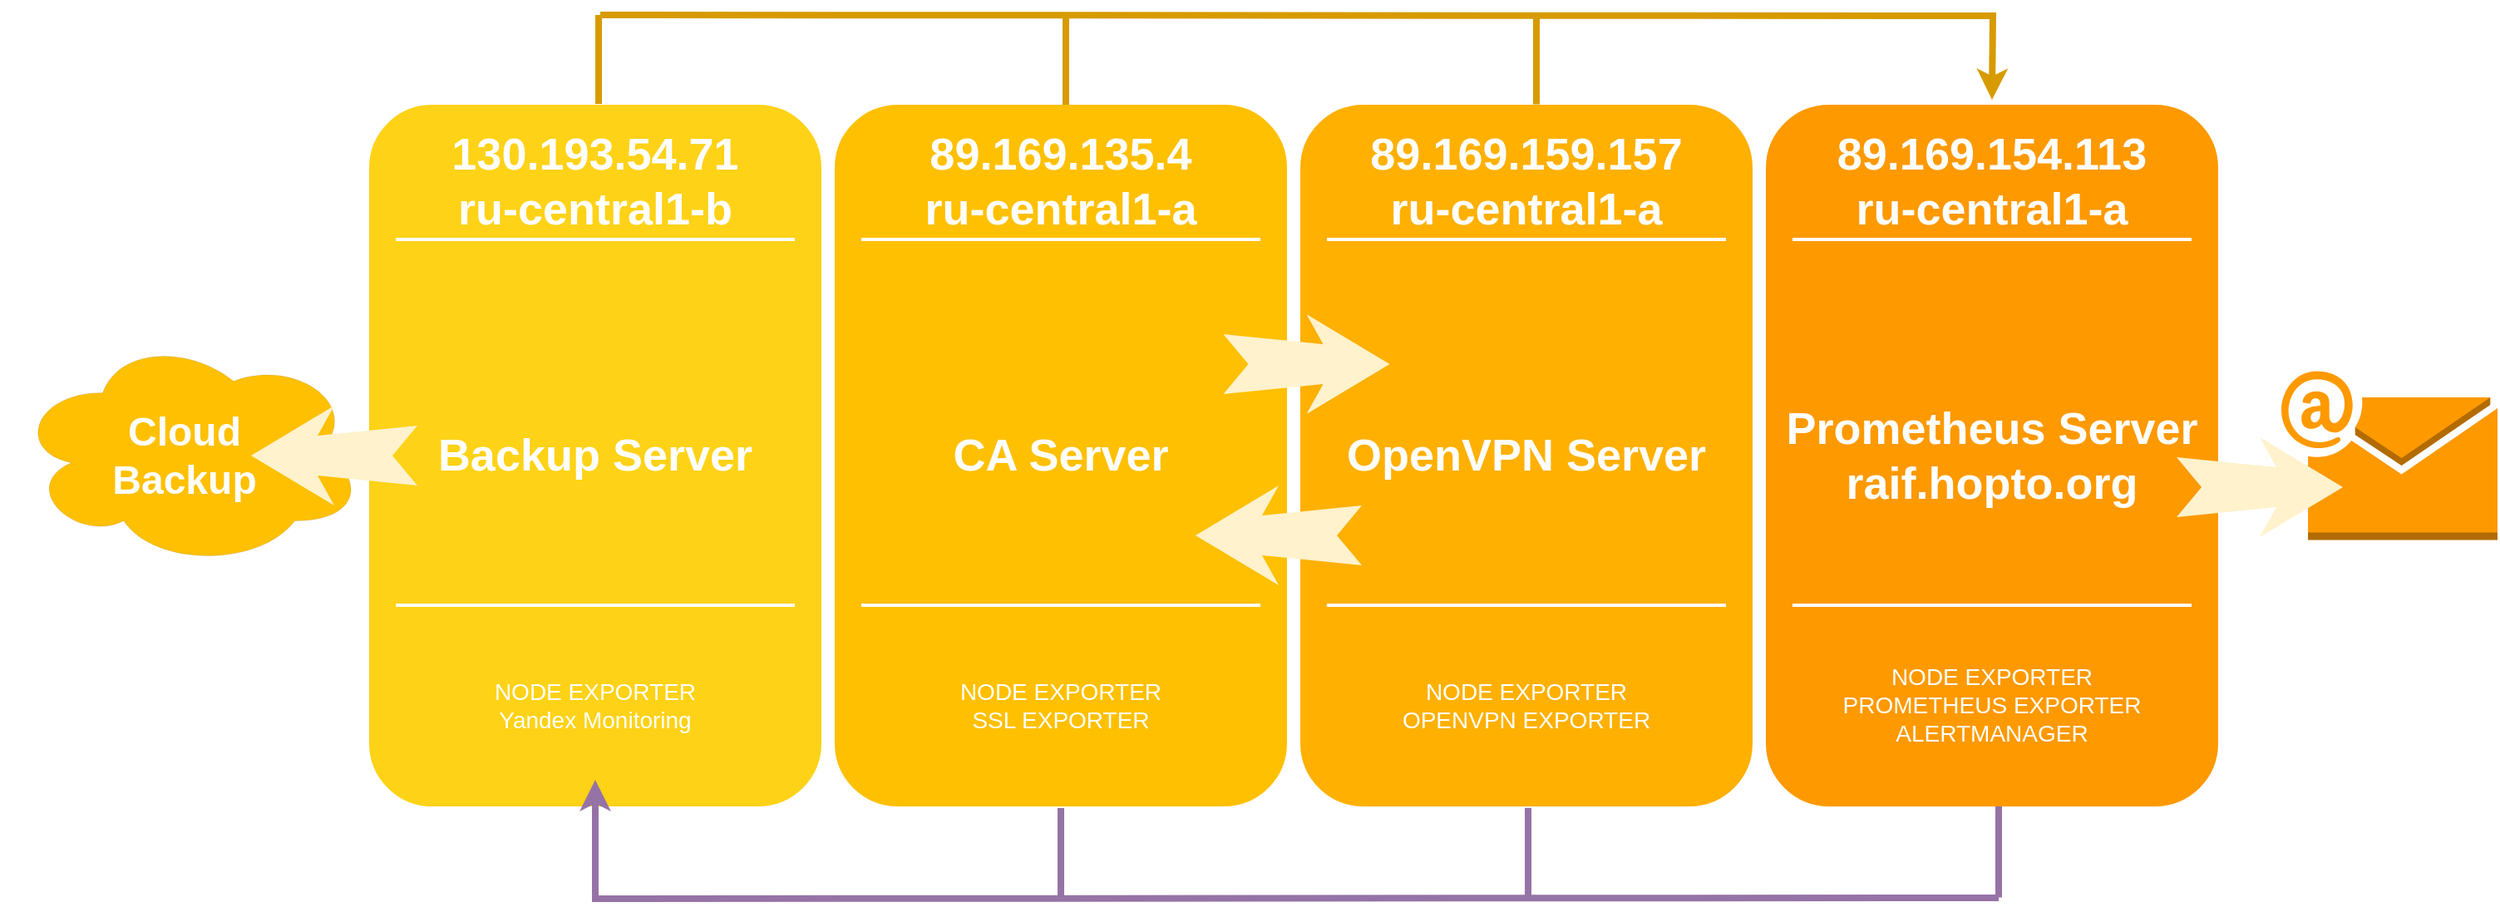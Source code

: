 <mxfile version="26.0.16">
  <diagram name="Page-1" id="12e1b939-464a-85fe-373e-61e167be1490">
    <mxGraphModel dx="1323" dy="687" grid="1" gridSize="10" guides="1" tooltips="1" connect="1" arrows="1" fold="1" page="1" pageScale="1.5" pageWidth="1169" pageHeight="826" background="none" math="0" shadow="0">
      <root>
        <mxCell id="0" />
        <mxCell id="1" parent="0" />
        <mxCell id="60da8b9f42644d3a-2" value="&lt;span style=&quot;color: rgb(255, 255, 255); font-size: 27px; font-weight: 700;&quot;&gt;Backup Server&lt;/span&gt;" style="whiteSpace=wrap;html=1;rounded=1;shadow=0;strokeWidth=8;fontSize=20;align=center;fillColor=#FED217;strokeColor=#FFFFFF;" parent="1" vertex="1">
          <mxGeometry x="316" y="405" width="280" height="430" as="geometry" />
        </mxCell>
        <mxCell id="60da8b9f42644d3a-3" value="130.193.54.71&lt;div&gt;ru-central1-b&lt;/div&gt;" style="text;html=1;strokeColor=none;fillColor=none;align=center;verticalAlign=middle;whiteSpace=wrap;rounded=0;shadow=0;fontSize=27;fontColor=#FFFFFF;fontStyle=1" parent="1" vertex="1">
          <mxGeometry x="316" y="425" width="280" height="60" as="geometry" />
        </mxCell>
        <mxCell id="60da8b9f42644d3a-4" value="NODE EXPORTER&lt;div&gt;Yandex Monitoring&lt;/div&gt;" style="text;html=1;strokeColor=none;fillColor=none;align=center;verticalAlign=middle;whiteSpace=wrap;rounded=0;shadow=0;fontSize=14;fontColor=#FFFFFF;" parent="1" vertex="1">
          <mxGeometry x="316" y="725" width="280" height="90" as="geometry" />
        </mxCell>
        <mxCell id="60da8b9f42644d3a-6" value="" style="line;strokeWidth=2;html=1;rounded=0;shadow=0;fontSize=27;align=center;fillColor=none;strokeColor=#FFFFFF;" parent="1" vertex="1">
          <mxGeometry x="336" y="485" width="240" height="10" as="geometry" />
        </mxCell>
        <mxCell id="60da8b9f42644d3a-7" value="" style="line;strokeWidth=2;html=1;rounded=0;shadow=0;fontSize=27;align=center;fillColor=none;strokeColor=#FFFFFF;" parent="1" vertex="1">
          <mxGeometry x="336" y="705" width="240" height="10" as="geometry" />
        </mxCell>
        <mxCell id="60da8b9f42644d3a-17" value="&lt;span style=&quot;color: rgb(255, 255, 255); font-size: 27px; font-weight: 700;&quot;&gt;CA Server&lt;/span&gt;" style="whiteSpace=wrap;html=1;rounded=1;shadow=0;strokeWidth=8;fontSize=20;align=center;fillColor=#FFC001;strokeColor=#FFFFFF;" parent="1" vertex="1">
          <mxGeometry x="596" y="405" width="280" height="430" as="geometry" />
        </mxCell>
        <mxCell id="60da8b9f42644d3a-18" value="89.169.135.4&lt;div&gt;ru-central1-a&lt;/div&gt;" style="text;html=1;strokeColor=none;fillColor=none;align=center;verticalAlign=middle;whiteSpace=wrap;rounded=0;shadow=0;fontSize=27;fontColor=#FFFFFF;fontStyle=1" parent="1" vertex="1">
          <mxGeometry x="596" y="425" width="280" height="60" as="geometry" />
        </mxCell>
        <mxCell id="60da8b9f42644d3a-19" value="NODE EXPORTER&lt;div&gt;&lt;div&gt;SSL EXPORTER&lt;/div&gt;&lt;/div&gt;" style="text;html=1;strokeColor=none;fillColor=none;align=center;verticalAlign=middle;whiteSpace=wrap;rounded=0;shadow=0;fontSize=14;fontColor=#FFFFFF;" parent="1" vertex="1">
          <mxGeometry x="596" y="725" width="280" height="90" as="geometry" />
        </mxCell>
        <mxCell id="60da8b9f42644d3a-20" value="" style="line;strokeWidth=2;html=1;rounded=0;shadow=0;fontSize=27;align=center;fillColor=none;strokeColor=#FFFFFF;" parent="1" vertex="1">
          <mxGeometry x="616" y="485" width="240" height="10" as="geometry" />
        </mxCell>
        <mxCell id="60da8b9f42644d3a-21" value="" style="line;strokeWidth=2;html=1;rounded=0;shadow=0;fontSize=27;align=center;fillColor=none;strokeColor=#FFFFFF;" parent="1" vertex="1">
          <mxGeometry x="616" y="705" width="240" height="10" as="geometry" />
        </mxCell>
        <mxCell id="60da8b9f42644d3a-24" value="&lt;span style=&quot;color: rgb(255, 255, 255); font-size: 27px; font-weight: 700;&quot;&gt;OpenVPN Server&lt;/span&gt;" style="whiteSpace=wrap;html=1;rounded=1;shadow=0;strokeWidth=8;fontSize=20;align=center;fillColor=#FFB001;strokeColor=#FFFFFF;" parent="1" vertex="1">
          <mxGeometry x="876" y="405" width="280" height="430" as="geometry" />
        </mxCell>
        <mxCell id="60da8b9f42644d3a-25" value="89.169.159.157&lt;div&gt;ru-central1-a&lt;/div&gt;" style="text;html=1;strokeColor=none;fillColor=none;align=center;verticalAlign=middle;whiteSpace=wrap;rounded=0;shadow=0;fontSize=27;fontColor=#FFFFFF;fontStyle=1" parent="1" vertex="1">
          <mxGeometry x="876" y="425" width="280" height="60" as="geometry" />
        </mxCell>
        <mxCell id="60da8b9f42644d3a-26" value="NODE EXPORTER&lt;div&gt;&lt;div&gt;OPENVPN EXPORTER&lt;/div&gt;&lt;/div&gt;" style="text;html=1;strokeColor=none;fillColor=none;align=center;verticalAlign=middle;whiteSpace=wrap;rounded=0;shadow=0;fontSize=14;fontColor=#FFFFFF;" parent="1" vertex="1">
          <mxGeometry x="876" y="725" width="280" height="90" as="geometry" />
        </mxCell>
        <mxCell id="60da8b9f42644d3a-27" value="" style="line;strokeWidth=2;html=1;rounded=0;shadow=0;fontSize=27;align=center;fillColor=none;strokeColor=#FFFFFF;" parent="1" vertex="1">
          <mxGeometry x="896" y="485" width="240" height="10" as="geometry" />
        </mxCell>
        <mxCell id="60da8b9f42644d3a-28" value="" style="line;strokeWidth=2;html=1;rounded=0;shadow=0;fontSize=27;align=center;fillColor=none;strokeColor=#FFFFFF;" parent="1" vertex="1">
          <mxGeometry x="896" y="705" width="240" height="10" as="geometry" />
        </mxCell>
        <mxCell id="60da8b9f42644d3a-30" value="" style="html=1;shadow=0;dashed=0;align=center;verticalAlign=middle;shape=mxgraph.arrows2.stylisedArrow;dy=0.6;dx=40;notch=15;feather=0.4;rounded=0;strokeWidth=1;fontSize=27;strokeColor=none;fillColor=#fff2cc;rotation=-180;" parent="1" vertex="1">
          <mxGeometry x="817" y="638" width="100" height="60" as="geometry" />
        </mxCell>
        <mxCell id="vOUV476OKw6NWkuYk_WK-25" style="edgeStyle=orthogonalEdgeStyle;rounded=0;orthogonalLoop=1;jettySize=auto;html=1;exitX=0.5;exitY=0;exitDx=0;exitDy=0;entryX=0.5;entryY=0;entryDx=0;entryDy=0;" edge="1" parent="1" source="60da8b9f42644d3a-31" target="60da8b9f42644d3a-32">
          <mxGeometry relative="1" as="geometry" />
        </mxCell>
        <mxCell id="60da8b9f42644d3a-31" value="&lt;span style=&quot;color: rgb(255, 255, 255); font-size: 27px; font-weight: 700;&quot;&gt;Prometheus Server&lt;/span&gt;&lt;div&gt;&lt;span style=&quot;color: rgb(255, 255, 255);&quot;&gt;&lt;font color=&quot;#ffffff&quot;&gt;&lt;span style=&quot;font-size: 27px;&quot;&gt;&lt;b&gt;raif.hopto.org&lt;/b&gt;&lt;/span&gt;&lt;/font&gt;&lt;/span&gt;&lt;/div&gt;" style="whiteSpace=wrap;html=1;rounded=1;shadow=0;strokeWidth=8;fontSize=20;align=center;fillColor=#FE9900;strokeColor=#FFFFFF;" parent="1" vertex="1">
          <mxGeometry x="1156" y="405" width="280" height="430" as="geometry" />
        </mxCell>
        <mxCell id="60da8b9f42644d3a-32" value="89.169.154.113&lt;div&gt;ru-central1-a&lt;/div&gt;" style="text;html=1;strokeColor=none;fillColor=none;align=center;verticalAlign=middle;whiteSpace=wrap;rounded=0;shadow=0;fontSize=27;fontColor=#FFFFFF;fontStyle=1" parent="1" vertex="1">
          <mxGeometry x="1156" y="425" width="280" height="60" as="geometry" />
        </mxCell>
        <mxCell id="60da8b9f42644d3a-33" value="NODE EXPORTER&lt;div&gt;PROMETHEUS EXPORTER&lt;/div&gt;&lt;div&gt;ALERTMANAGER&lt;/div&gt;" style="text;html=1;strokeColor=none;fillColor=none;align=center;verticalAlign=middle;whiteSpace=wrap;rounded=0;shadow=0;fontSize=14;fontColor=#FFFFFF;" parent="1" vertex="1">
          <mxGeometry x="1156" y="725" width="280" height="90" as="geometry" />
        </mxCell>
        <mxCell id="60da8b9f42644d3a-34" value="" style="line;strokeWidth=2;html=1;rounded=0;shadow=0;fontSize=27;align=center;fillColor=none;strokeColor=#FFFFFF;" parent="1" vertex="1">
          <mxGeometry x="1176" y="485" width="240" height="10" as="geometry" />
        </mxCell>
        <mxCell id="60da8b9f42644d3a-35" value="" style="line;strokeWidth=2;html=1;rounded=0;shadow=0;fontSize=27;align=center;fillColor=none;strokeColor=#FFFFFF;" parent="1" vertex="1">
          <mxGeometry x="1176" y="705" width="240" height="10" as="geometry" />
        </mxCell>
        <mxCell id="60da8b9f42644d3a-37" value="" style="html=1;shadow=0;dashed=0;align=center;verticalAlign=middle;shape=mxgraph.arrows2.stylisedArrow;dy=0.6;dx=40;notch=15;feather=0.4;rounded=0;strokeWidth=1;fontSize=27;strokeColor=none;fillColor=#fff2cc;" parent="1" vertex="1">
          <mxGeometry x="833.75" y="535" width="100" height="60" as="geometry" />
        </mxCell>
        <mxCell id="TWnDSq0pQ0x6KAUcjfAo-7" value="" style="group" parent="1" vertex="1" connectable="0">
          <mxGeometry x="98" y="560" width="210" height="140" as="geometry" />
        </mxCell>
        <mxCell id="TWnDSq0pQ0x6KAUcjfAo-1" value="" style="ellipse;shape=cloud;whiteSpace=wrap;html=1;fillColor=light-dark(#ffc001, #ededed);strokeWidth=0;" parent="TWnDSq0pQ0x6KAUcjfAo-7" vertex="1">
          <mxGeometry x="9" y="-13" width="210" height="140" as="geometry" />
        </mxCell>
        <mxCell id="TWnDSq0pQ0x6KAUcjfAo-3" value="Cloud Backup" style="text;html=1;align=center;verticalAlign=middle;whiteSpace=wrap;rounded=0;fontSize=24;fontStyle=1;fontColor=light-dark(#ffffff, #ededed);" parent="TWnDSq0pQ0x6KAUcjfAo-7" vertex="1">
          <mxGeometry x="81" y="45" width="60" height="30" as="geometry" />
        </mxCell>
        <mxCell id="TWnDSq0pQ0x6KAUcjfAo-6" value="" style="html=1;shadow=0;dashed=0;align=center;verticalAlign=middle;shape=mxgraph.arrows2.stylisedArrow;dy=0.6;dx=40;notch=15;feather=0.4;rounded=0;strokeWidth=1;fontSize=27;strokeColor=none;fillColor=#fff2cc;rotation=-180;" parent="1" vertex="1">
          <mxGeometry x="249" y="590" width="100" height="60" as="geometry" />
        </mxCell>
        <mxCell id="TWnDSq0pQ0x6KAUcjfAo-8" value="" style="outlineConnect=0;dashed=0;verticalLabelPosition=bottom;verticalAlign=top;align=center;html=1;shape=mxgraph.aws3.email;fillColor=light-dark(#fe9900, #835801);gradientColor=none;" parent="1" vertex="1">
          <mxGeometry x="1470" y="569.25" width="130" height="101.5" as="geometry" />
        </mxCell>
        <mxCell id="TWnDSq0pQ0x6KAUcjfAo-9" value="" style="html=1;shadow=0;dashed=0;align=center;verticalAlign=middle;shape=mxgraph.arrows2.stylisedArrow;dy=0.6;dx=40;notch=15;feather=0.4;rounded=0;strokeWidth=1;fontSize=27;strokeColor=none;fillColor=#fff2cc;" parent="1" vertex="1">
          <mxGeometry x="1407" y="609" width="100" height="60" as="geometry" />
        </mxCell>
        <mxCell id="vOUV476OKw6NWkuYk_WK-17" value="" style="group;strokeWidth=4;" vertex="1" connectable="0" parent="1">
          <mxGeometry x="731" y="831.015" width="574.005" height="55.025" as="geometry" />
        </mxCell>
        <mxCell id="vOUV476OKw6NWkuYk_WK-13" style="edgeStyle=orthogonalEdgeStyle;rounded=0;orthogonalLoop=1;jettySize=auto;html=1;entryX=0.5;entryY=1;entryDx=0;entryDy=0;strokeWidth=4;fillColor=#e1d5e7;strokeColor=#9673a6;" edge="1" parent="vOUV476OKw6NWkuYk_WK-17" target="60da8b9f42644d3a-4">
          <mxGeometry relative="1" as="geometry">
            <mxPoint x="569" y="54.985" as="sourcePoint" />
          </mxGeometry>
        </mxCell>
        <mxCell id="vOUV476OKw6NWkuYk_WK-14" value="" style="line;strokeWidth=4;html=1;rotation=90;fillColor=#e1d5e7;strokeColor=#9673a6;" vertex="1" parent="vOUV476OKw6NWkuYk_WK-17">
          <mxGeometry x="-21.75" y="22.735" width="53.5" height="10" as="geometry" />
        </mxCell>
        <mxCell id="vOUV476OKw6NWkuYk_WK-15" value="" style="line;strokeWidth=4;html=1;rotation=90;fillColor=#e1d5e7;strokeColor=#9673a6;" vertex="1" parent="vOUV476OKw6NWkuYk_WK-17">
          <mxGeometry x="258.93" y="22.945" width="54.16" height="10" as="geometry" />
        </mxCell>
        <mxCell id="vOUV476OKw6NWkuYk_WK-16" value="" style="line;strokeWidth=4;html=1;rotation=90;fillColor=#e1d5e7;strokeColor=#9673a6;" vertex="1" parent="vOUV476OKw6NWkuYk_WK-17">
          <mxGeometry x="541.61" y="22.395" width="54.79" height="10" as="geometry" />
        </mxCell>
        <mxCell id="vOUV476OKw6NWkuYk_WK-18" value="" style="group" vertex="1" connectable="0" parent="1">
          <mxGeometry x="453" y="354" width="574.005" height="55.025" as="geometry" />
        </mxCell>
        <mxCell id="vOUV476OKw6NWkuYk_WK-19" style="edgeStyle=orthogonalEdgeStyle;rounded=0;orthogonalLoop=1;jettySize=auto;html=1;entryX=0.5;entryY=1;entryDx=0;entryDy=0;" edge="1" parent="vOUV476OKw6NWkuYk_WK-18">
          <mxGeometry relative="1" as="geometry">
            <mxPoint x="569" y="54.985" as="sourcePoint" />
          </mxGeometry>
        </mxCell>
        <mxCell id="vOUV476OKw6NWkuYk_WK-20" value="" style="line;strokeWidth=4;html=1;rotation=90;fillColor=#ffe6cc;strokeColor=#d79b00;" vertex="1" parent="vOUV476OKw6NWkuYk_WK-18">
          <mxGeometry x="-21.75" y="22.735" width="53.5" height="10" as="geometry" />
        </mxCell>
        <mxCell id="vOUV476OKw6NWkuYk_WK-21" value="" style="line;strokeWidth=4;html=1;rotation=90;fillColor=#ffe6cc;strokeColor=#d79b00;" vertex="1" parent="vOUV476OKw6NWkuYk_WK-18">
          <mxGeometry x="258.93" y="22.945" width="54.16" height="10" as="geometry" />
        </mxCell>
        <mxCell id="vOUV476OKw6NWkuYk_WK-22" value="" style="line;strokeWidth=4;html=1;rotation=90;fillColor=#ffe6cc;strokeColor=#d79b00;" vertex="1" parent="vOUV476OKw6NWkuYk_WK-18">
          <mxGeometry x="541.61" y="22.395" width="54.79" height="10" as="geometry" />
        </mxCell>
        <mxCell id="vOUV476OKw6NWkuYk_WK-24" style="edgeStyle=orthogonalEdgeStyle;rounded=0;orthogonalLoop=1;jettySize=auto;html=1;strokeWidth=4;fillColor=#ffe6cc;strokeColor=#d79b00;" edge="1" parent="1">
          <mxGeometry relative="1" as="geometry">
            <mxPoint x="459" y="355" as="sourcePoint" />
            <mxPoint x="1296" y="406" as="targetPoint" />
          </mxGeometry>
        </mxCell>
      </root>
    </mxGraphModel>
  </diagram>
</mxfile>
